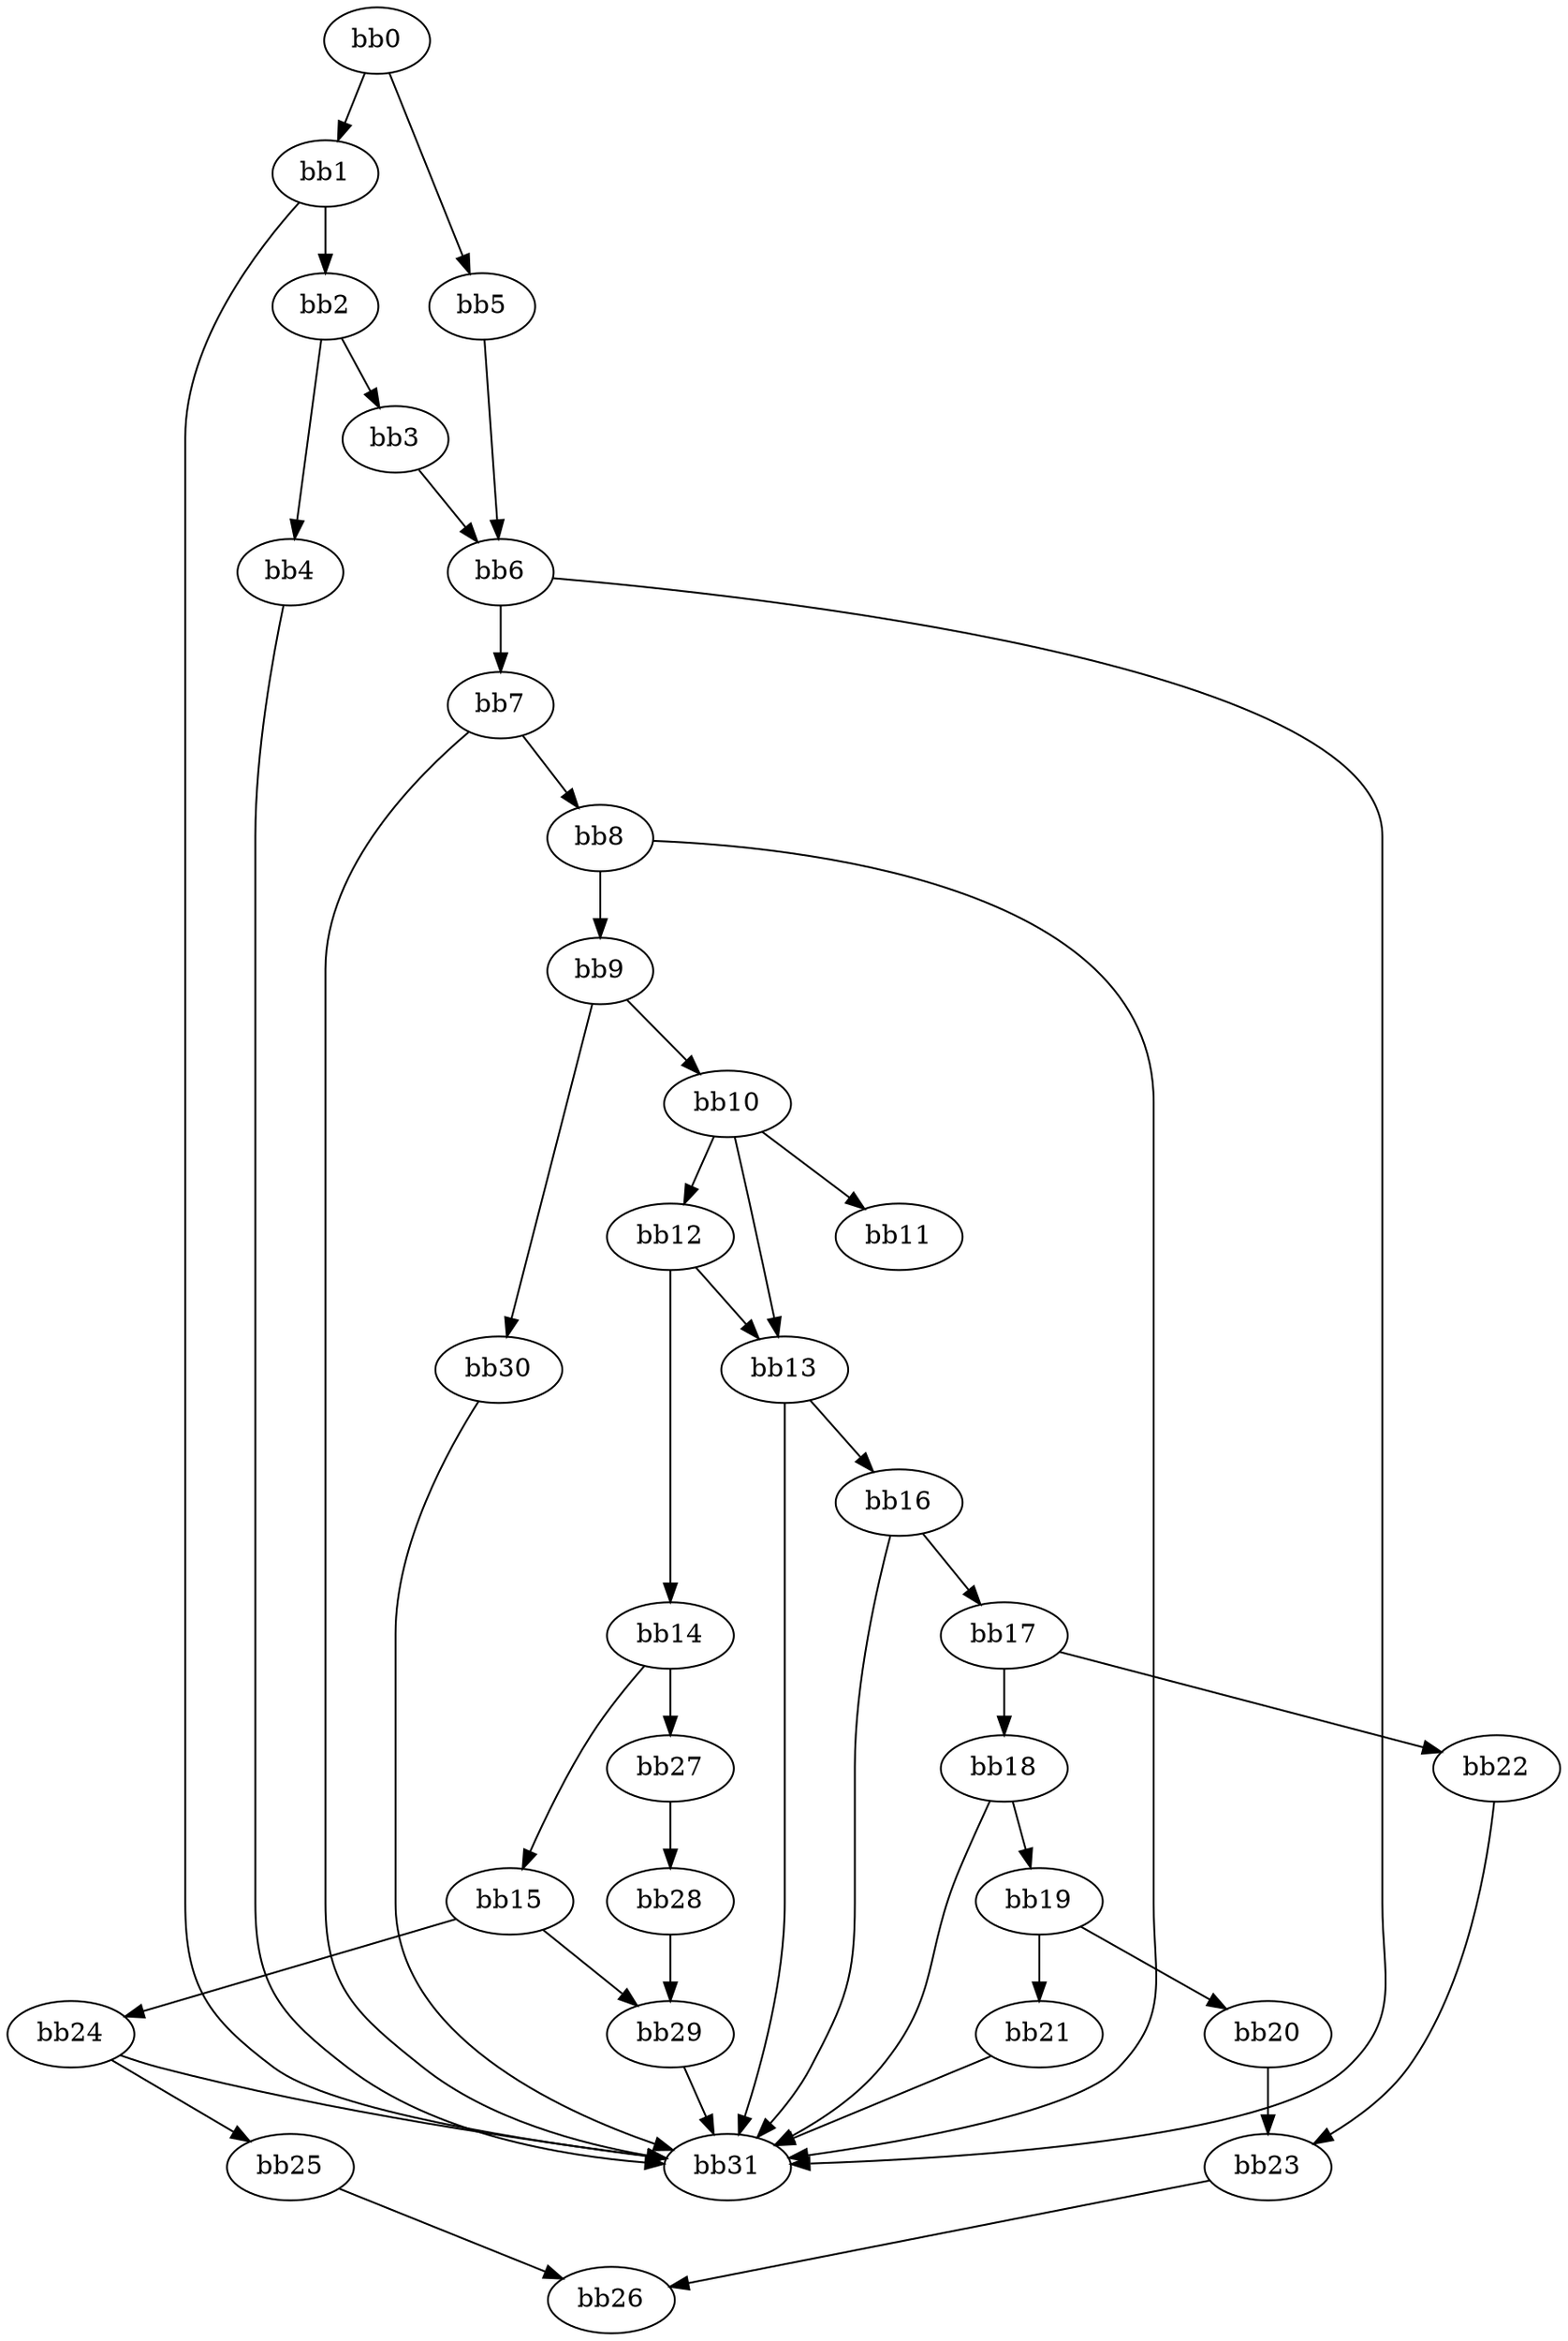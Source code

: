 digraph {
    0 [ label = "bb0\l" ]
    1 [ label = "bb1\l" ]
    2 [ label = "bb2\l" ]
    3 [ label = "bb3\l" ]
    4 [ label = "bb4\l" ]
    5 [ label = "bb5\l" ]
    6 [ label = "bb6\l" ]
    7 [ label = "bb7\l" ]
    8 [ label = "bb8\l" ]
    9 [ label = "bb9\l" ]
    10 [ label = "bb10\l" ]
    11 [ label = "bb11\l" ]
    12 [ label = "bb12\l" ]
    13 [ label = "bb13\l" ]
    14 [ label = "bb14\l" ]
    15 [ label = "bb15\l" ]
    16 [ label = "bb16\l" ]
    17 [ label = "bb17\l" ]
    18 [ label = "bb18\l" ]
    19 [ label = "bb19\l" ]
    20 [ label = "bb20\l" ]
    21 [ label = "bb21\l" ]
    22 [ label = "bb22\l" ]
    23 [ label = "bb23\l" ]
    24 [ label = "bb24\l" ]
    25 [ label = "bb25\l" ]
    26 [ label = "bb26\l" ]
    27 [ label = "bb27\l" ]
    28 [ label = "bb28\l" ]
    29 [ label = "bb29\l" ]
    30 [ label = "bb30\l" ]
    31 [ label = "bb31\l" ]
    0 -> 1 [ ]
    0 -> 5 [ ]
    1 -> 2 [ ]
    1 -> 31 [ ]
    2 -> 3 [ ]
    2 -> 4 [ ]
    3 -> 6 [ ]
    4 -> 31 [ ]
    5 -> 6 [ ]
    6 -> 7 [ ]
    6 -> 31 [ ]
    7 -> 8 [ ]
    7 -> 31 [ ]
    8 -> 9 [ ]
    8 -> 31 [ ]
    9 -> 10 [ ]
    9 -> 30 [ ]
    10 -> 11 [ ]
    10 -> 12 [ ]
    10 -> 13 [ ]
    12 -> 13 [ ]
    12 -> 14 [ ]
    13 -> 16 [ ]
    13 -> 31 [ ]
    14 -> 15 [ ]
    14 -> 27 [ ]
    15 -> 24 [ ]
    15 -> 29 [ ]
    16 -> 17 [ ]
    16 -> 31 [ ]
    17 -> 18 [ ]
    17 -> 22 [ ]
    18 -> 19 [ ]
    18 -> 31 [ ]
    19 -> 20 [ ]
    19 -> 21 [ ]
    20 -> 23 [ ]
    21 -> 31 [ ]
    22 -> 23 [ ]
    23 -> 26 [ ]
    24 -> 25 [ ]
    24 -> 31 [ ]
    25 -> 26 [ ]
    27 -> 28 [ ]
    28 -> 29 [ ]
    29 -> 31 [ ]
    30 -> 31 [ ]
}

